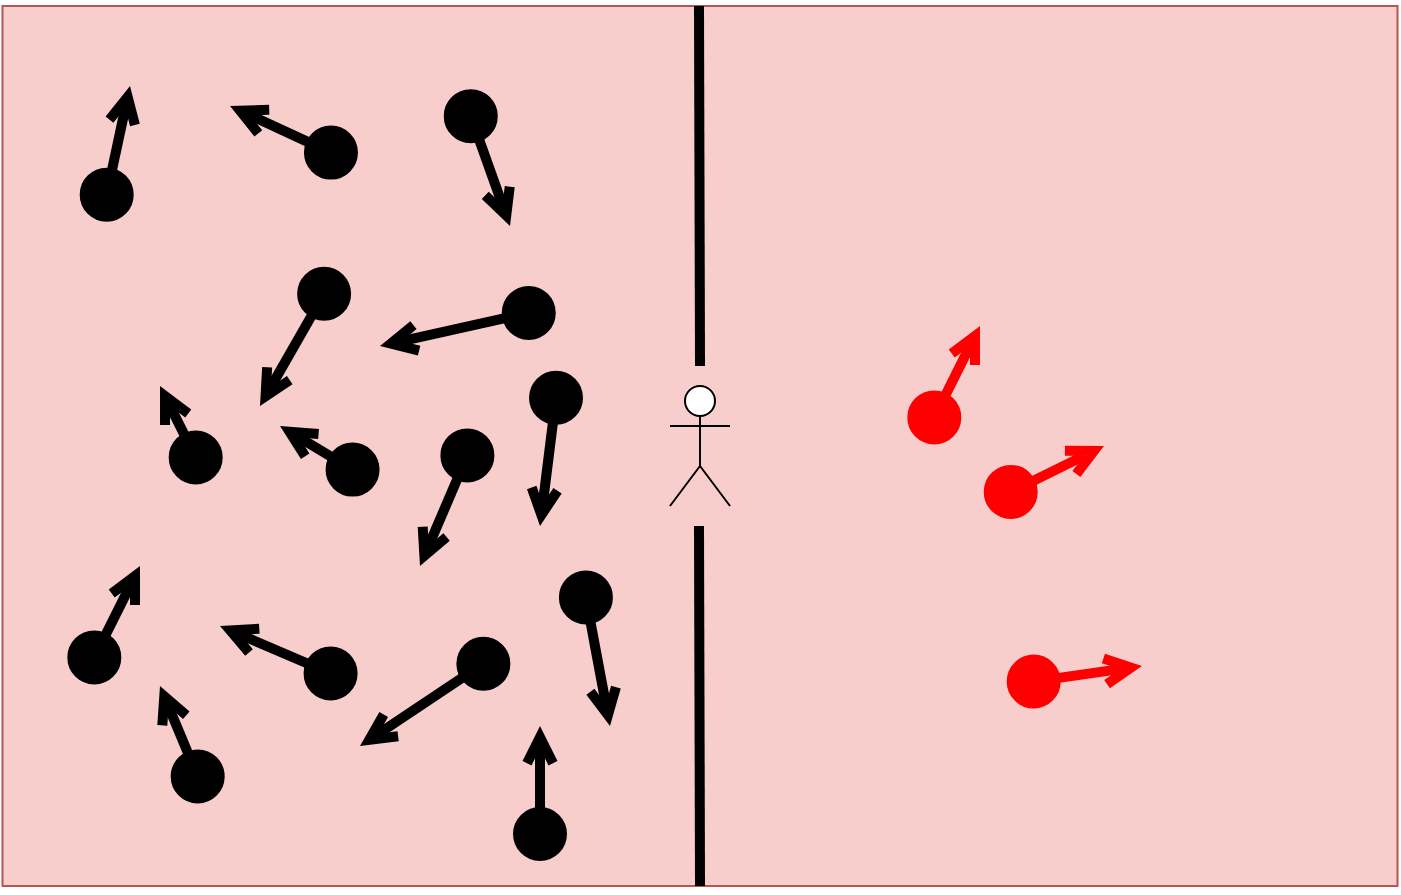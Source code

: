 <mxfile version="14.6.6" type="github">
  <diagram id="19G9kQsgrVF7UHvziEIp" name="第 1 页">
    <mxGraphModel dx="870" dy="595" grid="1" gridSize="10" guides="1" tooltips="1" connect="1" arrows="1" fold="1" page="1" pageScale="1" pageWidth="827" pageHeight="1169" math="0" shadow="0">
      <root>
        <mxCell id="0" />
        <mxCell id="1" parent="0" />
        <mxCell id="Lpqcmv6y5kb9djRYQVrn-2" value="" style="rounded=0;whiteSpace=wrap;html=1;fillColor=#f8cecc;strokeColor=#b85450;" vertex="1" parent="1">
          <mxGeometry x="41.25" y="390" width="697.5" height="440" as="geometry" />
        </mxCell>
        <mxCell id="Lpqcmv6y5kb9djRYQVrn-4" value="" style="endArrow=none;html=1;strokeWidth=5;" edge="1" parent="1">
          <mxGeometry width="50" height="50" relative="1" as="geometry">
            <mxPoint x="390" y="570" as="sourcePoint" />
            <mxPoint x="389.5" y="390" as="targetPoint" />
          </mxGeometry>
        </mxCell>
        <mxCell id="Lpqcmv6y5kb9djRYQVrn-5" value="" style="endArrow=none;html=1;strokeWidth=5;" edge="1" parent="1">
          <mxGeometry width="50" height="50" relative="1" as="geometry">
            <mxPoint x="390" y="830" as="sourcePoint" />
            <mxPoint x="389.5" y="650" as="targetPoint" />
          </mxGeometry>
        </mxCell>
        <mxCell id="Lpqcmv6y5kb9djRYQVrn-6" value="" style="shape=umlActor;verticalLabelPosition=bottom;verticalAlign=top;html=1;outlineConnect=0;" vertex="1" parent="1">
          <mxGeometry x="375" y="580" width="30" height="60" as="geometry" />
        </mxCell>
        <mxCell id="Lpqcmv6y5kb9djRYQVrn-7" value="" style="html=1;verticalAlign=bottom;startArrow=circle;startFill=1;endArrow=open;startSize=6;endSize=8;strokeWidth=5;" edge="1" parent="1">
          <mxGeometry x="-0.385" y="-82" width="80" relative="1" as="geometry">
            <mxPoint x="320" y="540" as="sourcePoint" />
            <mxPoint x="230" y="560" as="targetPoint" />
            <mxPoint as="offset" />
          </mxGeometry>
        </mxCell>
        <mxCell id="Lpqcmv6y5kb9djRYQVrn-13" value="" style="html=1;verticalAlign=bottom;startArrow=circle;startFill=1;endArrow=open;startSize=6;endSize=8;strokeWidth=5;" edge="1" parent="1">
          <mxGeometry x="-0.385" y="-82" width="80" relative="1" as="geometry">
            <mxPoint x="220" y="730" as="sourcePoint" />
            <mxPoint x="150" y="700" as="targetPoint" />
            <mxPoint as="offset" />
          </mxGeometry>
        </mxCell>
        <mxCell id="Lpqcmv6y5kb9djRYQVrn-14" value="" style="html=1;verticalAlign=bottom;startArrow=circle;startFill=1;endArrow=open;startSize=6;endSize=8;strokeWidth=5;" edge="1" parent="1">
          <mxGeometry x="-0.385" y="-82" width="80" relative="1" as="geometry">
            <mxPoint x="80" y="730" as="sourcePoint" />
            <mxPoint x="110" y="670" as="targetPoint" />
            <mxPoint as="offset" />
          </mxGeometry>
        </mxCell>
        <mxCell id="Lpqcmv6y5kb9djRYQVrn-15" value="" style="html=1;verticalAlign=bottom;startArrow=circle;startFill=1;endArrow=open;startSize=6;endSize=8;strokeWidth=5;" edge="1" parent="1">
          <mxGeometry x="-0.385" y="-82" width="80" relative="1" as="geometry">
            <mxPoint x="280" y="600" as="sourcePoint" />
            <mxPoint x="250" y="670" as="targetPoint" />
            <mxPoint as="offset" />
          </mxGeometry>
        </mxCell>
        <mxCell id="Lpqcmv6y5kb9djRYQVrn-16" value="" style="html=1;verticalAlign=bottom;startArrow=circle;startFill=1;endArrow=open;startSize=6;endSize=8;strokeWidth=5;" edge="1" parent="1">
          <mxGeometry x="-0.385" y="-82" width="80" relative="1" as="geometry">
            <mxPoint x="295" y="710" as="sourcePoint" />
            <mxPoint x="220" y="760" as="targetPoint" />
            <mxPoint as="offset" />
          </mxGeometry>
        </mxCell>
        <mxCell id="Lpqcmv6y5kb9djRYQVrn-17" value="" style="html=1;verticalAlign=bottom;startArrow=circle;startFill=1;endArrow=open;startSize=6;endSize=8;strokeWidth=5;" edge="1" parent="1">
          <mxGeometry x="-0.385" y="-82" width="80" relative="1" as="geometry">
            <mxPoint x="310" y="820" as="sourcePoint" />
            <mxPoint x="310" y="750" as="targetPoint" />
            <mxPoint as="offset" />
          </mxGeometry>
        </mxCell>
        <mxCell id="Lpqcmv6y5kb9djRYQVrn-18" value="" style="html=1;verticalAlign=bottom;startArrow=circle;startFill=1;endArrow=open;startSize=6;endSize=8;strokeWidth=5;" edge="1" parent="1">
          <mxGeometry x="-0.385" y="-82" width="80" relative="1" as="geometry">
            <mxPoint x="145" y="790" as="sourcePoint" />
            <mxPoint x="120" y="730" as="targetPoint" />
            <mxPoint as="offset" />
          </mxGeometry>
        </mxCell>
        <mxCell id="Lpqcmv6y5kb9djRYQVrn-19" value="" style="html=1;verticalAlign=bottom;startArrow=circle;startFill=1;endArrow=open;startSize=6;endSize=8;strokeWidth=5;" edge="1" parent="1">
          <mxGeometry x="-0.385" y="-82" width="80" relative="1" as="geometry">
            <mxPoint x="330" y="670" as="sourcePoint" />
            <mxPoint x="345" y="750" as="targetPoint" />
            <mxPoint as="offset" />
          </mxGeometry>
        </mxCell>
        <mxCell id="Lpqcmv6y5kb9djRYQVrn-20" value="" style="html=1;verticalAlign=bottom;startArrow=circle;startFill=1;endArrow=open;startSize=6;endSize=8;strokeWidth=5;" edge="1" parent="1">
          <mxGeometry x="-0.385" y="-82" width="80" relative="1" as="geometry">
            <mxPoint x="220" y="470" as="sourcePoint" />
            <mxPoint x="155" y="440" as="targetPoint" />
            <mxPoint as="offset" />
          </mxGeometry>
        </mxCell>
        <mxCell id="Lpqcmv6y5kb9djRYQVrn-22" value="" style="html=1;verticalAlign=bottom;startArrow=circle;startFill=1;endArrow=open;startSize=6;endSize=8;strokeWidth=5;" edge="1" parent="1">
          <mxGeometry x="-0.385" y="-82" width="80" relative="1" as="geometry">
            <mxPoint x="90" y="500" as="sourcePoint" />
            <mxPoint x="105" y="430" as="targetPoint" />
            <mxPoint as="offset" />
          </mxGeometry>
        </mxCell>
        <mxCell id="Lpqcmv6y5kb9djRYQVrn-23" value="" style="html=1;verticalAlign=bottom;startArrow=circle;startFill=1;endArrow=open;startSize=6;endSize=8;strokeWidth=5;" edge="1" parent="1">
          <mxGeometry x="-0.385" y="-82" width="80" relative="1" as="geometry">
            <mxPoint x="270" y="430" as="sourcePoint" />
            <mxPoint x="295" y="500" as="targetPoint" />
            <mxPoint as="offset" />
          </mxGeometry>
        </mxCell>
        <mxCell id="Lpqcmv6y5kb9djRYQVrn-24" value="" style="html=1;verticalAlign=bottom;startArrow=circle;startFill=1;endArrow=open;startSize=6;endSize=8;strokeWidth=5;" edge="1" parent="1">
          <mxGeometry x="-0.385" y="-82" width="80" relative="1" as="geometry">
            <mxPoint x="210" y="520" as="sourcePoint" />
            <mxPoint x="170" y="590" as="targetPoint" />
            <mxPoint as="offset" />
          </mxGeometry>
        </mxCell>
        <mxCell id="Lpqcmv6y5kb9djRYQVrn-25" value="" style="html=1;verticalAlign=bottom;startArrow=circle;startFill=1;endArrow=open;startSize=6;endSize=8;strokeWidth=5;" edge="1" parent="1">
          <mxGeometry x="-0.385" y="-82" width="80" relative="1" as="geometry">
            <mxPoint x="230" y="630" as="sourcePoint" />
            <mxPoint x="180" y="600" as="targetPoint" />
            <mxPoint as="offset" />
          </mxGeometry>
        </mxCell>
        <mxCell id="Lpqcmv6y5kb9djRYQVrn-26" value="" style="html=1;verticalAlign=bottom;startArrow=circle;startFill=1;endArrow=open;startSize=6;endSize=8;strokeWidth=5;" edge="1" parent="1">
          <mxGeometry x="-0.385" y="-82" width="80" relative="1" as="geometry">
            <mxPoint x="145" y="630" as="sourcePoint" />
            <mxPoint x="120" y="580" as="targetPoint" />
            <mxPoint as="offset" />
          </mxGeometry>
        </mxCell>
        <mxCell id="Lpqcmv6y5kb9djRYQVrn-27" value="" style="html=1;verticalAlign=bottom;startArrow=circle;startFill=1;endArrow=open;startSize=6;endSize=8;strokeWidth=5;" edge="1" parent="1">
          <mxGeometry x="-0.385" y="-82" width="80" relative="1" as="geometry">
            <mxPoint x="320" y="570" as="sourcePoint" />
            <mxPoint x="310" y="650" as="targetPoint" />
            <mxPoint as="offset" />
          </mxGeometry>
        </mxCell>
        <mxCell id="Lpqcmv6y5kb9djRYQVrn-28" value="" style="html=1;verticalAlign=bottom;startArrow=circle;startFill=1;endArrow=open;startSize=6;endSize=8;strokeWidth=5;strokeColor=#FF0000;" edge="1" parent="1">
          <mxGeometry x="-0.385" y="-82" width="80" relative="1" as="geometry">
            <mxPoint x="500" y="610" as="sourcePoint" />
            <mxPoint x="530" y="550" as="targetPoint" />
            <mxPoint as="offset" />
          </mxGeometry>
        </mxCell>
        <mxCell id="Lpqcmv6y5kb9djRYQVrn-29" value="" style="html=1;verticalAlign=bottom;startArrow=circle;startFill=1;endArrow=open;startSize=6;endSize=8;strokeWidth=5;strokeColor=#FF0000;" edge="1" parent="1">
          <mxGeometry x="-0.385" y="-82" width="80" relative="1" as="geometry">
            <mxPoint x="531" y="640" as="sourcePoint" />
            <mxPoint x="592" y="610" as="targetPoint" />
            <mxPoint as="offset" />
          </mxGeometry>
        </mxCell>
        <mxCell id="Lpqcmv6y5kb9djRYQVrn-30" value="" style="html=1;verticalAlign=bottom;startArrow=circle;startFill=1;endArrow=open;startSize=6;endSize=8;strokeWidth=5;strokeColor=#FF0000;" edge="1" parent="1">
          <mxGeometry x="-0.385" y="-82" width="80" relative="1" as="geometry">
            <mxPoint x="541" y="730" as="sourcePoint" />
            <mxPoint x="611" y="720" as="targetPoint" />
            <mxPoint as="offset" />
          </mxGeometry>
        </mxCell>
      </root>
    </mxGraphModel>
  </diagram>
</mxfile>
